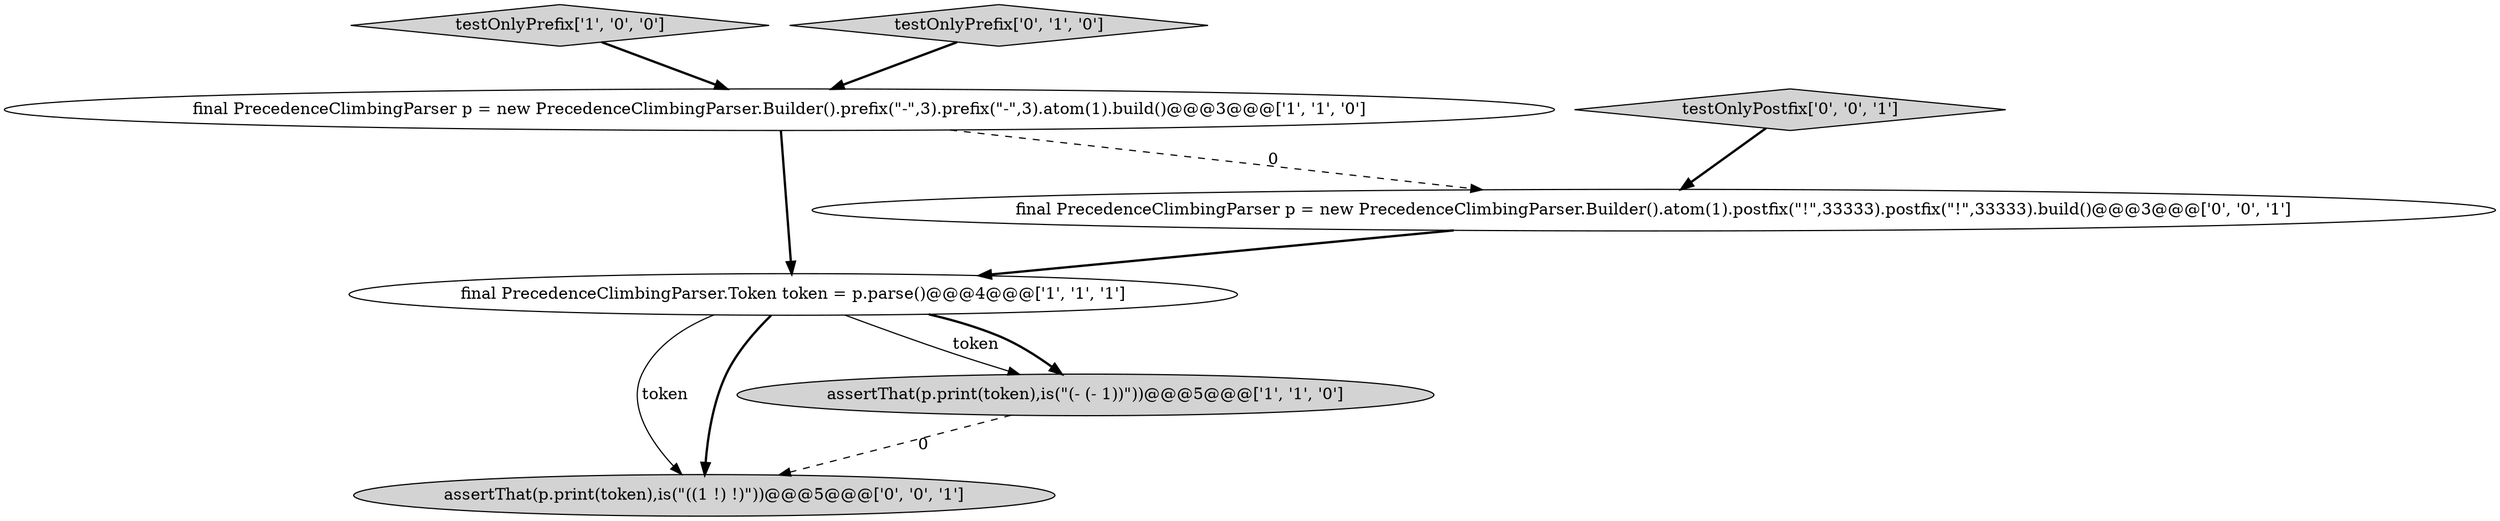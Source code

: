 digraph {
3 [style = filled, label = "testOnlyPrefix['1', '0', '0']", fillcolor = lightgray, shape = diamond image = "AAA0AAABBB1BBB"];
6 [style = filled, label = "assertThat(p.print(token),is(\"((1 !) !)\"))@@@5@@@['0', '0', '1']", fillcolor = lightgray, shape = ellipse image = "AAA0AAABBB3BBB"];
5 [style = filled, label = "testOnlyPostfix['0', '0', '1']", fillcolor = lightgray, shape = diamond image = "AAA0AAABBB3BBB"];
4 [style = filled, label = "testOnlyPrefix['0', '1', '0']", fillcolor = lightgray, shape = diamond image = "AAA0AAABBB2BBB"];
0 [style = filled, label = "assertThat(p.print(token),is(\"(- (- 1))\"))@@@5@@@['1', '1', '0']", fillcolor = lightgray, shape = ellipse image = "AAA0AAABBB1BBB"];
2 [style = filled, label = "final PrecedenceClimbingParser.Token token = p.parse()@@@4@@@['1', '1', '1']", fillcolor = white, shape = ellipse image = "AAA0AAABBB1BBB"];
1 [style = filled, label = "final PrecedenceClimbingParser p = new PrecedenceClimbingParser.Builder().prefix(\"-\",3).prefix(\"-\",3).atom(1).build()@@@3@@@['1', '1', '0']", fillcolor = white, shape = ellipse image = "AAA0AAABBB1BBB"];
7 [style = filled, label = "final PrecedenceClimbingParser p = new PrecedenceClimbingParser.Builder().atom(1).postfix(\"!\",33333).postfix(\"!\",33333).build()@@@3@@@['0', '0', '1']", fillcolor = white, shape = ellipse image = "AAA0AAABBB3BBB"];
5->7 [style = bold, label=""];
2->6 [style = solid, label="token"];
2->0 [style = solid, label="token"];
4->1 [style = bold, label=""];
2->0 [style = bold, label=""];
1->2 [style = bold, label=""];
1->7 [style = dashed, label="0"];
3->1 [style = bold, label=""];
7->2 [style = bold, label=""];
2->6 [style = bold, label=""];
0->6 [style = dashed, label="0"];
}
